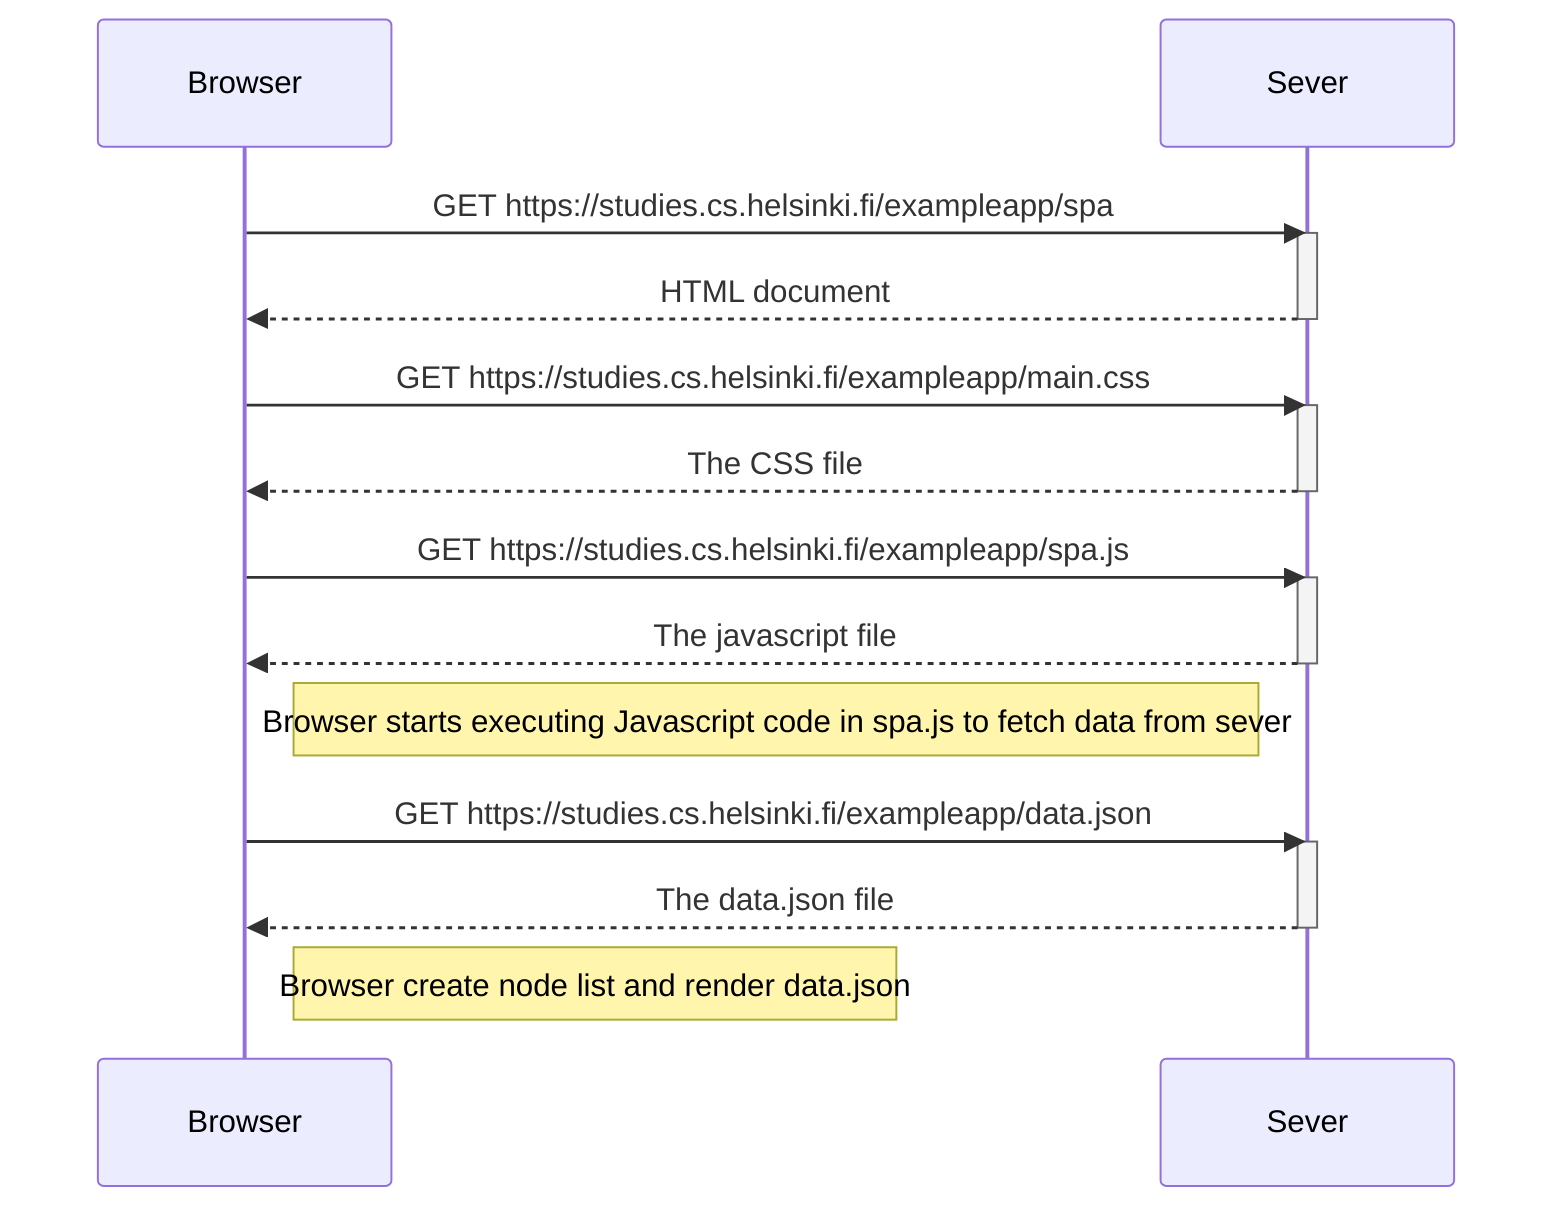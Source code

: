 %% SPA diagram
sequenceDiagram
participant Browser
participant Sever


Browser ->>  Sever : GET https://studies.cs.helsinki.fi/exampleapp/spa
activate Sever
Sever -->> Browser : HTML document
deactivate Sever

Browser ->> Sever : GET https://studies.cs.helsinki.fi/exampleapp/main.css
activate Sever
Sever -->> Browser : The CSS file
deactivate Sever

Browser ->> Sever : GET https://studies.cs.helsinki.fi/exampleapp/spa.js
activate Sever
Sever -->> Browser : The javascript file
deactivate Sever

Note right of Browser : Browser starts executing Javascript code in spa.js to fetch data from sever 

Browser ->> Sever : GET https://studies.cs.helsinki.fi/exampleapp/data.json
activate Sever
Sever -->> Browser : The data.json file
deactivate Sever

Note right of Browser : Browser create node list and render data.json